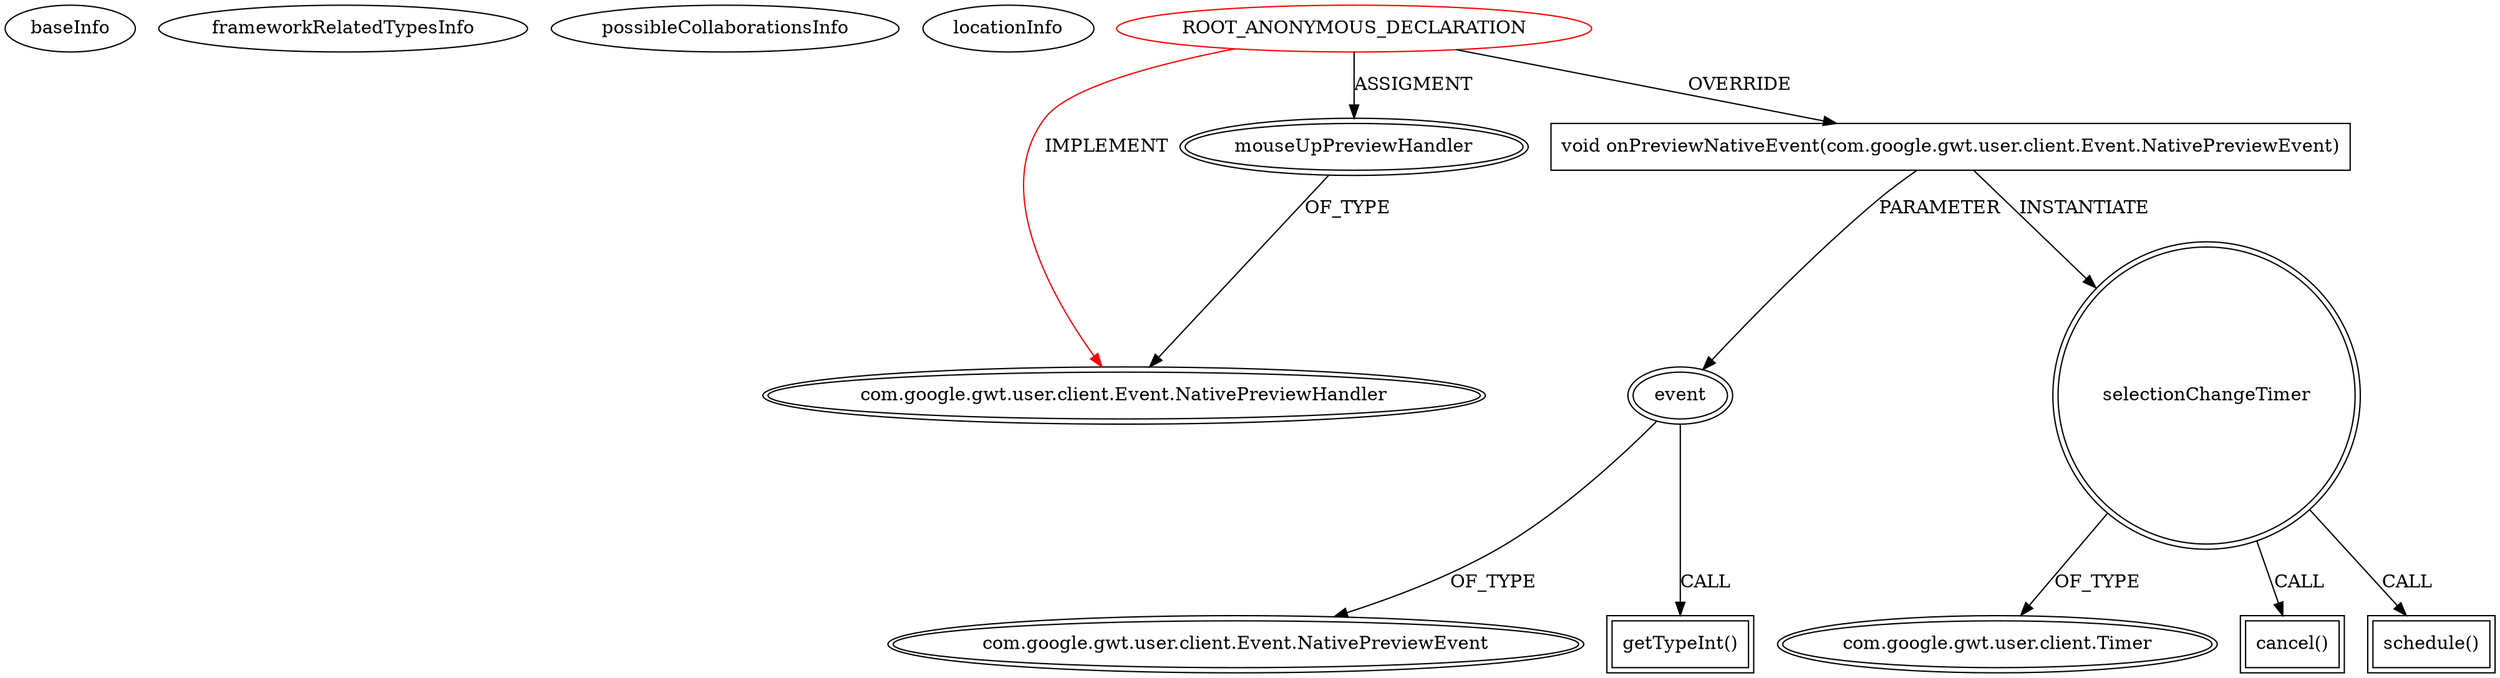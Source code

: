 digraph {
baseInfo[graphId=1183,category="extension_graph",isAnonymous=true,possibleRelation=false]
frameworkRelatedTypesInfo[0="com.google.gwt.user.client.Event.NativePreviewHandler"]
possibleCollaborationsInfo[]
locationInfo[projectName="dapicard-gwt-surface",filePath="/dapicard-gwt-surface/gwt-surface-master/gwt-surface/src/main/java/com/axeiya/gwt/surface/client/ContentEditableSurface.java",contextSignature="ContentEditableSurface",graphId="1183"]
0[label="ROOT_ANONYMOUS_DECLARATION",vertexType="ROOT_ANONYMOUS_DECLARATION",isFrameworkType=false,color=red]
1[label="com.google.gwt.user.client.Event.NativePreviewHandler",vertexType="FRAMEWORK_INTERFACE_TYPE",isFrameworkType=true,peripheries=2]
2[label="mouseUpPreviewHandler",vertexType="OUTSIDE_VARIABLE_EXPRESION",isFrameworkType=true,peripheries=2]
4[label="void onPreviewNativeEvent(com.google.gwt.user.client.Event.NativePreviewEvent)",vertexType="OVERRIDING_METHOD_DECLARATION",isFrameworkType=false,shape=box]
5[label="event",vertexType="PARAMETER_DECLARATION",isFrameworkType=true,peripheries=2]
6[label="com.google.gwt.user.client.Event.NativePreviewEvent",vertexType="FRAMEWORK_CLASS_TYPE",isFrameworkType=true,peripheries=2]
8[label="getTypeInt()",vertexType="INSIDE_CALL",isFrameworkType=true,peripheries=2,shape=box]
9[label="selectionChangeTimer",vertexType="VARIABLE_EXPRESION",isFrameworkType=true,peripheries=2,shape=circle]
11[label="com.google.gwt.user.client.Timer",vertexType="FRAMEWORK_CLASS_TYPE",isFrameworkType=true,peripheries=2]
10[label="cancel()",vertexType="INSIDE_CALL",isFrameworkType=true,peripheries=2,shape=box]
13[label="schedule()",vertexType="INSIDE_CALL",isFrameworkType=true,peripheries=2,shape=box]
0->1[label="IMPLEMENT",color=red]
0->2[label="ASSIGMENT"]
2->1[label="OF_TYPE"]
0->4[label="OVERRIDE"]
5->6[label="OF_TYPE"]
4->5[label="PARAMETER"]
5->8[label="CALL"]
4->9[label="INSTANTIATE"]
9->11[label="OF_TYPE"]
9->10[label="CALL"]
9->13[label="CALL"]
}
